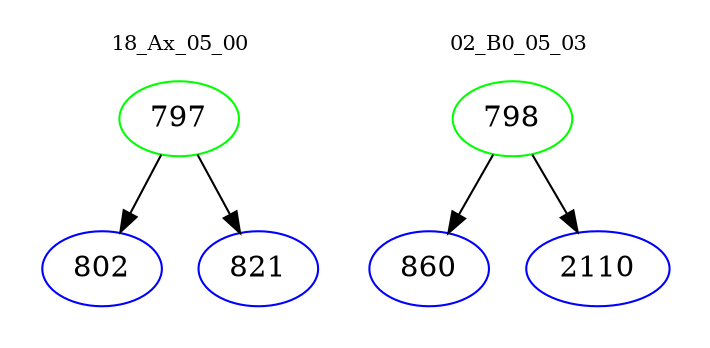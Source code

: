 digraph{
subgraph cluster_0 {
color = white
label = "18_Ax_05_00";
fontsize=10;
T0_797 [label="797", color="green"]
T0_797 -> T0_802 [color="black"]
T0_802 [label="802", color="blue"]
T0_797 -> T0_821 [color="black"]
T0_821 [label="821", color="blue"]
}
subgraph cluster_1 {
color = white
label = "02_B0_05_03";
fontsize=10;
T1_798 [label="798", color="green"]
T1_798 -> T1_860 [color="black"]
T1_860 [label="860", color="blue"]
T1_798 -> T1_2110 [color="black"]
T1_2110 [label="2110", color="blue"]
}
}
